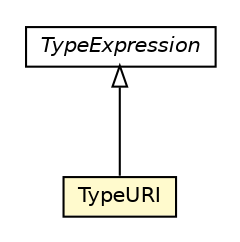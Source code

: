 #!/usr/local/bin/dot
#
# Class diagram 
# Generated by UMLGraph version R5_6-24-gf6e263 (http://www.umlgraph.org/)
#

digraph G {
	edge [fontname="Helvetica",fontsize=10,labelfontname="Helvetica",labelfontsize=10];
	node [fontname="Helvetica",fontsize=10,shape=plaintext];
	nodesep=0.25;
	ranksep=0.5;
	// org.universAAL.middleware.owl.TypeURI
	c8099725 [label=<<table title="org.universAAL.middleware.owl.TypeURI" border="0" cellborder="1" cellspacing="0" cellpadding="2" port="p" bgcolor="lemonChiffon" href="./TypeURI.html">
		<tr><td><table border="0" cellspacing="0" cellpadding="1">
<tr><td align="center" balign="center"> TypeURI </td></tr>
		</table></td></tr>
		</table>>, URL="./TypeURI.html", fontname="Helvetica", fontcolor="black", fontsize=10.0];
	// org.universAAL.middleware.owl.TypeExpression
	c8099744 [label=<<table title="org.universAAL.middleware.owl.TypeExpression" border="0" cellborder="1" cellspacing="0" cellpadding="2" port="p" href="./TypeExpression.html">
		<tr><td><table border="0" cellspacing="0" cellpadding="1">
<tr><td align="center" balign="center"><font face="Helvetica-Oblique"> TypeExpression </font></td></tr>
		</table></td></tr>
		</table>>, URL="./TypeExpression.html", fontname="Helvetica", fontcolor="black", fontsize=10.0];
	//org.universAAL.middleware.owl.TypeURI extends org.universAAL.middleware.owl.TypeExpression
	c8099744:p -> c8099725:p [dir=back,arrowtail=empty];
}

